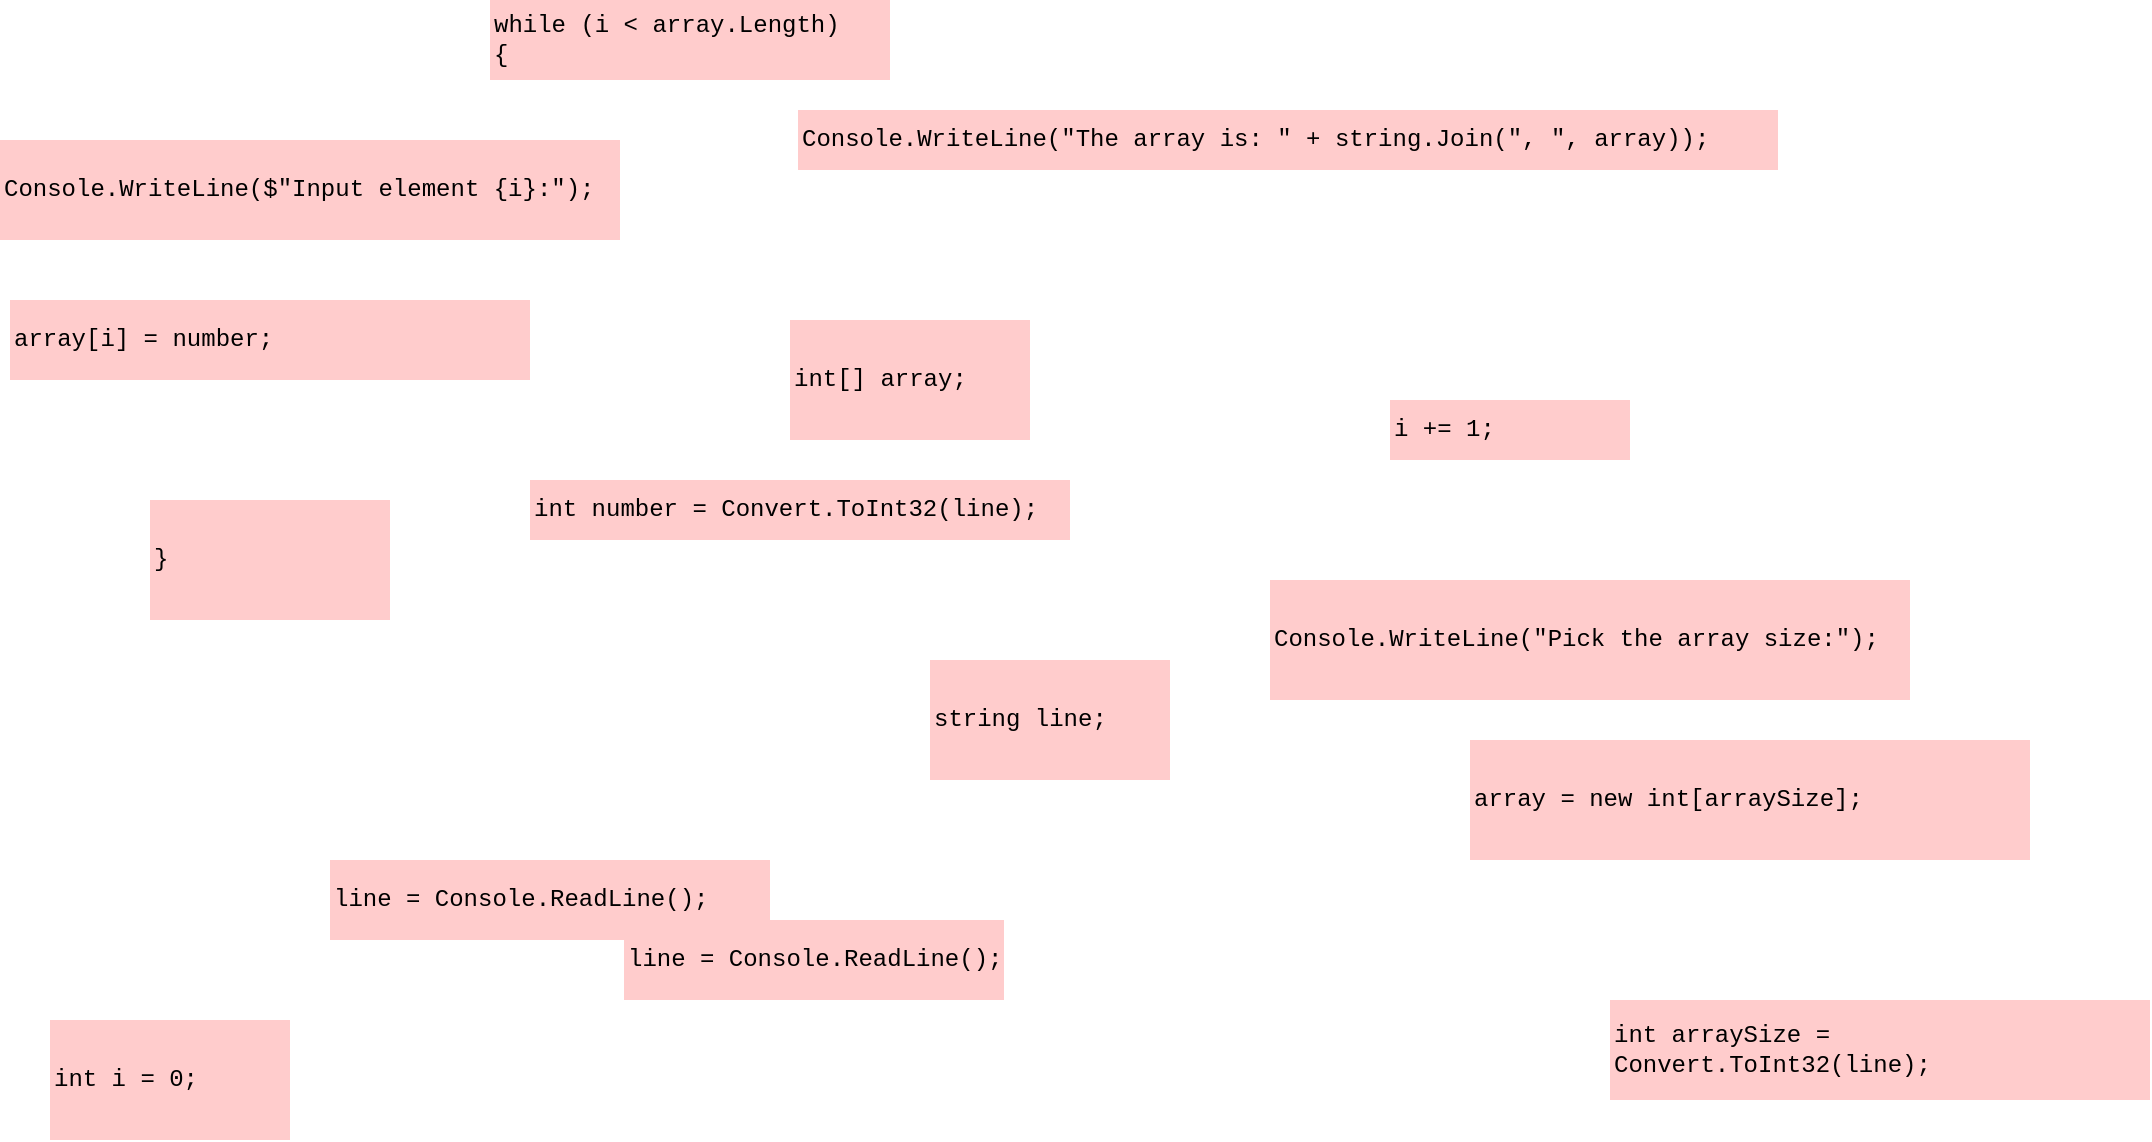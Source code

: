<mxfile version="14.9.0" type="github">
  <diagram id="w-yBSb1UH_IL-OTTQWR8" name="Page-1">
    <mxGraphModel dx="1422" dy="781" grid="1" gridSize="10" guides="1" tooltips="1" connect="1" arrows="1" fold="1" page="1" pageScale="1" pageWidth="827" pageHeight="1169" background="none" math="0" shadow="0">
      <root>
        <mxCell id="0" />
        <mxCell id="1" parent="0" />
        <mxCell id="AcG9Qibjat7s5igX1NYG-2" value="string line;" style="whiteSpace=wrap;html=1;fontFamily=Courier New;align=left;labelBorderColor=none;rounded=0;shadow=0;sketch=0;glass=0;fillColor=#FFCCCC;strokeColor=none;" vertex="1" parent="1">
          <mxGeometry x="480" y="390" width="120" height="60" as="geometry" />
        </mxCell>
        <mxCell id="AcG9Qibjat7s5igX1NYG-3" value="Console.WriteLine(&quot;Pick the array size:&quot;);" style="whiteSpace=wrap;html=1;fontFamily=Courier New;align=left;labelBorderColor=none;rounded=0;shadow=0;sketch=0;glass=0;fillColor=#FFCCCC;strokeColor=none;" vertex="1" parent="1">
          <mxGeometry x="650" y="350" width="320" height="60" as="geometry" />
        </mxCell>
        <mxCell id="AcG9Qibjat7s5igX1NYG-5" value="line = Console.ReadLine();" style="whiteSpace=wrap;html=1;fontFamily=Courier New;align=left;labelBorderColor=none;rounded=0;shadow=0;sketch=0;glass=0;fillColor=#FFCCCC;strokeColor=none;" vertex="1" parent="1">
          <mxGeometry x="327" y="520" width="190" height="40" as="geometry" />
        </mxCell>
        <mxCell id="AcG9Qibjat7s5igX1NYG-6" value="int arraySize = Convert.ToInt32(line);" style="whiteSpace=wrap;html=1;fontFamily=Courier New;align=left;labelBorderColor=none;rounded=0;shadow=0;sketch=0;glass=0;fillColor=#FFCCCC;strokeColor=none;" vertex="1" parent="1">
          <mxGeometry x="820" y="560" width="270" height="50" as="geometry" />
        </mxCell>
        <mxCell id="AcG9Qibjat7s5igX1NYG-7" value="int[] array;" style="whiteSpace=wrap;html=1;fontFamily=Courier New;align=left;labelBorderColor=none;rounded=0;shadow=0;sketch=0;glass=0;fillColor=#FFCCCC;strokeColor=none;" vertex="1" parent="1">
          <mxGeometry x="410" y="220" width="120" height="60" as="geometry" />
        </mxCell>
        <mxCell id="AcG9Qibjat7s5igX1NYG-8" value="array = new int[arraySize];" style="whiteSpace=wrap;html=1;fontFamily=Courier New;align=left;labelBorderColor=none;rounded=0;shadow=0;sketch=0;glass=0;fillColor=#FFCCCC;strokeColor=none;" vertex="1" parent="1">
          <mxGeometry x="750" y="430" width="280" height="60" as="geometry" />
        </mxCell>
        <mxCell id="AcG9Qibjat7s5igX1NYG-9" value="int i = 0;" style="whiteSpace=wrap;html=1;fontFamily=Courier New;align=left;labelBorderColor=none;rounded=0;shadow=0;sketch=0;glass=0;fillColor=#FFCCCC;strokeColor=none;" vertex="1" parent="1">
          <mxGeometry x="40" y="570" width="120" height="60" as="geometry" />
        </mxCell>
        <mxCell id="AcG9Qibjat7s5igX1NYG-10" value="while (i &amp;lt; array.Length)&lt;br&gt;{" style="whiteSpace=wrap;html=1;fontFamily=Courier New;align=left;labelBorderColor=none;rounded=0;shadow=0;sketch=0;glass=0;fillColor=#FFCCCC;strokeColor=none;" vertex="1" parent="1">
          <mxGeometry x="260" y="60" width="200" height="40" as="geometry" />
        </mxCell>
        <mxCell id="AcG9Qibjat7s5igX1NYG-11" value="Console.WriteLine($&quot;Input element {i}:&quot;);" style="whiteSpace=wrap;html=1;fontFamily=Courier New;align=left;rounded=0;shadow=0;sketch=0;glass=0;fillColor=#FFCCCC;strokeColor=none;" vertex="1" parent="1">
          <mxGeometry x="15" y="130" width="310" height="50" as="geometry" />
        </mxCell>
        <mxCell id="AcG9Qibjat7s5igX1NYG-12" value="line = Console.ReadLine();" style="whiteSpace=wrap;html=1;fontFamily=Courier New;align=left;rounded=0;shadow=0;sketch=0;glass=0;fillColor=#FFCCCC;strokeColor=none;" vertex="1" parent="1">
          <mxGeometry x="180" y="490" width="220" height="40" as="geometry" />
        </mxCell>
        <mxCell id="AcG9Qibjat7s5igX1NYG-13" value="int number = Convert.ToInt32(line);" style="whiteSpace=wrap;html=1;fontFamily=Courier New;align=left;rounded=0;shadow=0;sketch=0;glass=0;fillColor=#FFCCCC;strokeColor=none;" vertex="1" parent="1">
          <mxGeometry x="280" y="300" width="270" height="30" as="geometry" />
        </mxCell>
        <mxCell id="AcG9Qibjat7s5igX1NYG-14" value="array[i] = number;" style="whiteSpace=wrap;html=1;fontFamily=Courier New;align=left;rounded=0;shadow=0;sketch=0;glass=0;fillColor=#FFCCCC;strokeColor=none;" vertex="1" parent="1">
          <mxGeometry x="20" y="210" width="260" height="40" as="geometry" />
        </mxCell>
        <mxCell id="AcG9Qibjat7s5igX1NYG-15" value="i += 1;" style="whiteSpace=wrap;html=1;fontFamily=Courier New;align=left;rounded=0;shadow=0;sketch=0;glass=0;fillColor=#FFCCCC;strokeColor=none;" vertex="1" parent="1">
          <mxGeometry x="710" y="260" width="120" height="30" as="geometry" />
        </mxCell>
        <mxCell id="AcG9Qibjat7s5igX1NYG-16" value="}" style="whiteSpace=wrap;html=1;fontFamily=Courier New;align=left;rounded=0;shadow=0;sketch=0;glass=0;fillColor=#FFCCCC;strokeColor=none;" vertex="1" parent="1">
          <mxGeometry x="90" y="310" width="120" height="60" as="geometry" />
        </mxCell>
        <mxCell id="AcG9Qibjat7s5igX1NYG-17" value="Console.WriteLine(&quot;The array is: &quot; + string.Join(&quot;, &quot;, array));" style="whiteSpace=wrap;html=1;fontFamily=Courier New;align=left;rounded=0;shadow=0;sketch=0;glass=0;fillColor=#FFCCCC;strokeColor=none;" vertex="1" parent="1">
          <mxGeometry x="414" y="115" width="490" height="30" as="geometry" />
        </mxCell>
      </root>
    </mxGraphModel>
  </diagram>
</mxfile>
